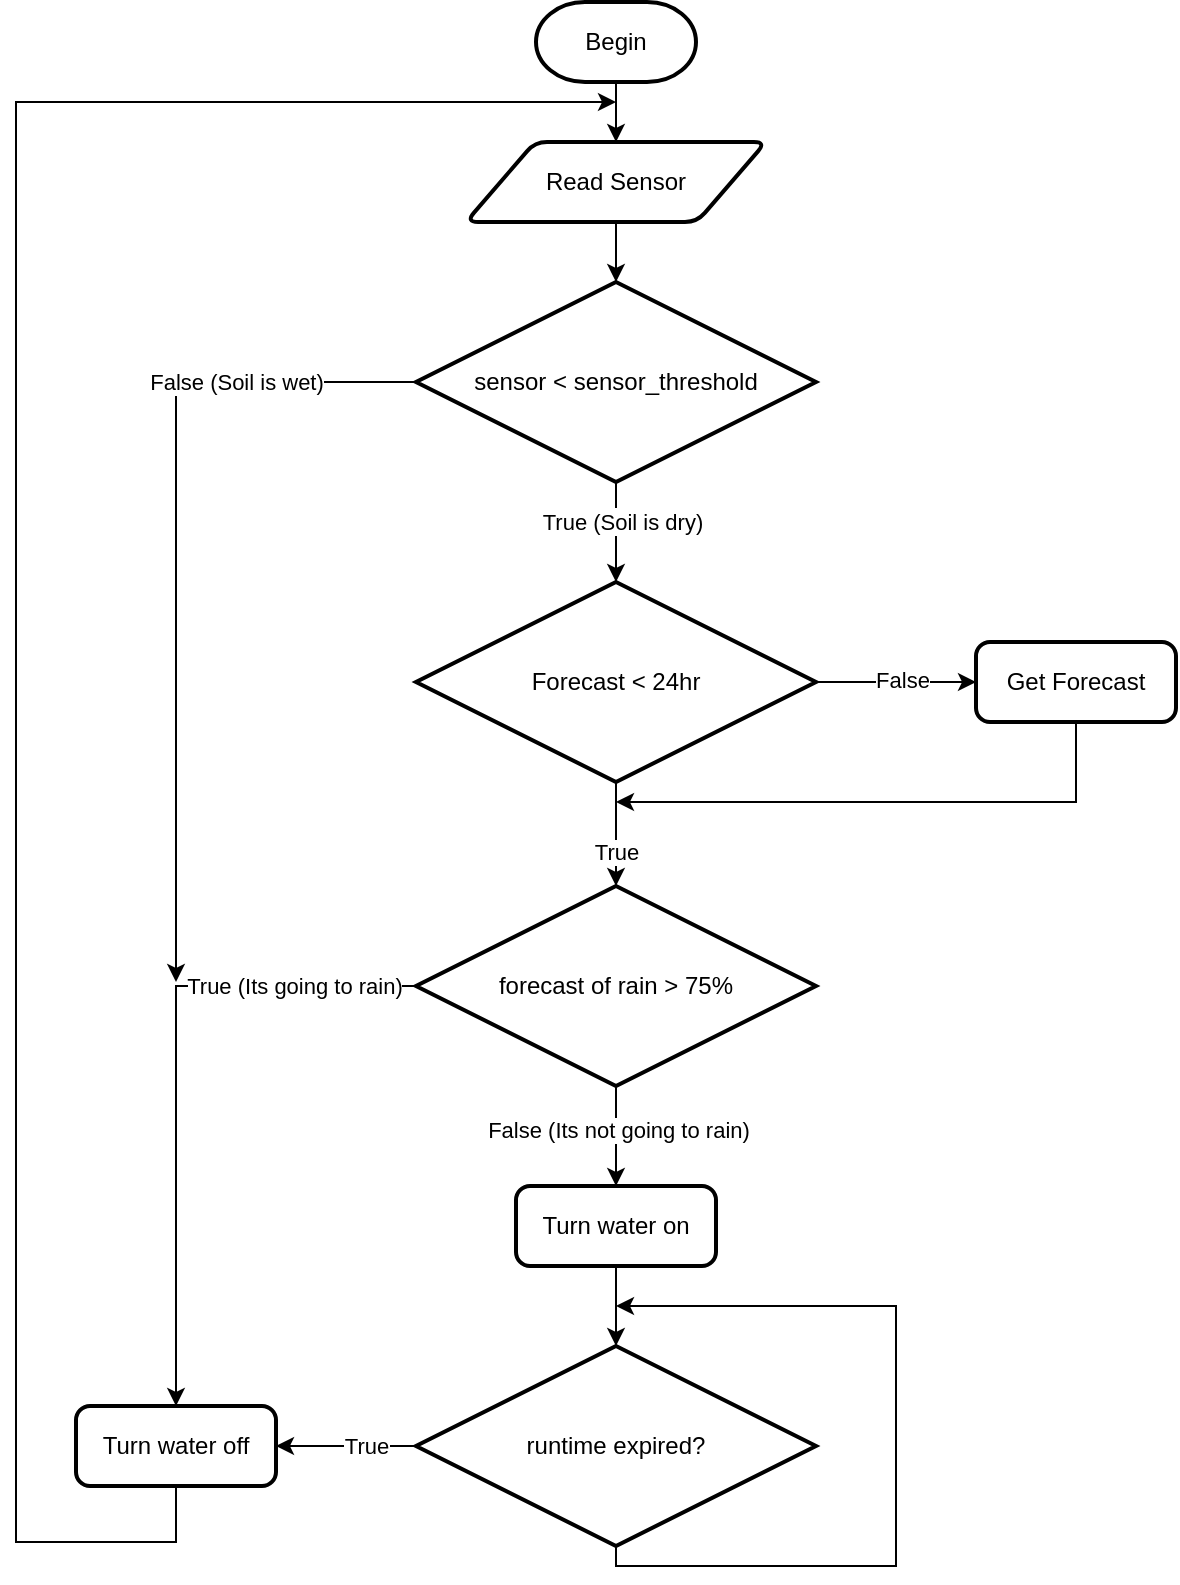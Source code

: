 <mxfile version="24.7.7">
  <diagram name="Page-1" id="aMH86atn_zBFC1dDe0J-">
    <mxGraphModel dx="1363" dy="883" grid="1" gridSize="10" guides="1" tooltips="1" connect="1" arrows="1" fold="1" page="1" pageScale="1" pageWidth="850" pageHeight="1100" math="0" shadow="0">
      <root>
        <mxCell id="0" />
        <mxCell id="1" parent="0" />
        <mxCell id="AhclVzLR4nrx0OqxUoMz-1" value="Begin" style="strokeWidth=2;html=1;shape=mxgraph.flowchart.terminator;whiteSpace=wrap;" vertex="1" parent="1">
          <mxGeometry x="420" y="120" width="80" height="40" as="geometry" />
        </mxCell>
        <mxCell id="AhclVzLR4nrx0OqxUoMz-2" value="Read Sensor" style="shape=parallelogram;html=1;strokeWidth=2;perimeter=parallelogramPerimeter;whiteSpace=wrap;rounded=1;arcSize=12;size=0.23;" vertex="1" parent="1">
          <mxGeometry x="385" y="190" width="150" height="40" as="geometry" />
        </mxCell>
        <mxCell id="AhclVzLR4nrx0OqxUoMz-3" value="sensor &amp;lt; sensor_threshold" style="strokeWidth=2;html=1;shape=mxgraph.flowchart.decision;whiteSpace=wrap;" vertex="1" parent="1">
          <mxGeometry x="360" y="260" width="200" height="100" as="geometry" />
        </mxCell>
        <mxCell id="AhclVzLR4nrx0OqxUoMz-4" value="Turn water on" style="rounded=1;whiteSpace=wrap;html=1;absoluteArcSize=1;arcSize=14;strokeWidth=2;" vertex="1" parent="1">
          <mxGeometry x="410" y="712" width="100" height="40" as="geometry" />
        </mxCell>
        <mxCell id="AhclVzLR4nrx0OqxUoMz-5" value="runtime expired?" style="strokeWidth=2;html=1;shape=mxgraph.flowchart.decision;whiteSpace=wrap;" vertex="1" parent="1">
          <mxGeometry x="360" y="792" width="200" height="100" as="geometry" />
        </mxCell>
        <mxCell id="AhclVzLR4nrx0OqxUoMz-6" value="Turn water off" style="rounded=1;whiteSpace=wrap;html=1;absoluteArcSize=1;arcSize=14;strokeWidth=2;" vertex="1" parent="1">
          <mxGeometry x="190" y="822" width="100" height="40" as="geometry" />
        </mxCell>
        <mxCell id="AhclVzLR4nrx0OqxUoMz-7" value="forecast of rain &amp;gt; 75%" style="strokeWidth=2;html=1;shape=mxgraph.flowchart.decision;whiteSpace=wrap;" vertex="1" parent="1">
          <mxGeometry x="360" y="562" width="200" height="100" as="geometry" />
        </mxCell>
        <mxCell id="AhclVzLR4nrx0OqxUoMz-8" value="" style="endArrow=classic;html=1;rounded=0;exitX=0.5;exitY=1;exitDx=0;exitDy=0;exitPerimeter=0;" edge="1" parent="1" source="AhclVzLR4nrx0OqxUoMz-3">
          <mxGeometry width="50" height="50" relative="1" as="geometry">
            <mxPoint x="400" y="510" as="sourcePoint" />
            <mxPoint x="460" y="410" as="targetPoint" />
          </mxGeometry>
        </mxCell>
        <mxCell id="AhclVzLR4nrx0OqxUoMz-9" value="Dry" style="edgeLabel;html=1;align=center;verticalAlign=middle;resizable=0;points=[];" vertex="1" connectable="0" parent="AhclVzLR4nrx0OqxUoMz-8">
          <mxGeometry x="-0.267" relative="1" as="geometry">
            <mxPoint as="offset" />
          </mxGeometry>
        </mxCell>
        <mxCell id="AhclVzLR4nrx0OqxUoMz-12" value="True (Soil is dry)" style="edgeLabel;html=1;align=center;verticalAlign=middle;resizable=0;points=[];" vertex="1" connectable="0" parent="AhclVzLR4nrx0OqxUoMz-8">
          <mxGeometry x="-0.228" y="3" relative="1" as="geometry">
            <mxPoint as="offset" />
          </mxGeometry>
        </mxCell>
        <mxCell id="AhclVzLR4nrx0OqxUoMz-10" value="" style="endArrow=classic;html=1;rounded=0;exitX=0;exitY=0.5;exitDx=0;exitDy=0;exitPerimeter=0;entryX=0.5;entryY=0;entryDx=0;entryDy=0;" edge="1" parent="1" source="AhclVzLR4nrx0OqxUoMz-7" target="AhclVzLR4nrx0OqxUoMz-6">
          <mxGeometry width="50" height="50" relative="1" as="geometry">
            <mxPoint x="400" y="672" as="sourcePoint" />
            <mxPoint x="450" y="622" as="targetPoint" />
            <Array as="points">
              <mxPoint x="240" y="612" />
            </Array>
          </mxGeometry>
        </mxCell>
        <mxCell id="AhclVzLR4nrx0OqxUoMz-11" value="True (Its going to rain)" style="edgeLabel;html=1;align=center;verticalAlign=middle;resizable=0;points=[];" vertex="1" connectable="0" parent="AhclVzLR4nrx0OqxUoMz-10">
          <mxGeometry x="-0.794" relative="1" as="geometry">
            <mxPoint x="-27" as="offset" />
          </mxGeometry>
        </mxCell>
        <mxCell id="AhclVzLR4nrx0OqxUoMz-13" value="" style="endArrow=classic;html=1;rounded=0;exitX=0;exitY=0.5;exitDx=0;exitDy=0;exitPerimeter=0;" edge="1" parent="1" source="AhclVzLR4nrx0OqxUoMz-3">
          <mxGeometry width="50" height="50" relative="1" as="geometry">
            <mxPoint x="400" y="380" as="sourcePoint" />
            <mxPoint x="240" y="610" as="targetPoint" />
            <Array as="points">
              <mxPoint x="240" y="310" />
            </Array>
          </mxGeometry>
        </mxCell>
        <mxCell id="AhclVzLR4nrx0OqxUoMz-14" value="False (Soil is wet)" style="edgeLabel;html=1;align=center;verticalAlign=middle;resizable=0;points=[];" vertex="1" connectable="0" parent="AhclVzLR4nrx0OqxUoMz-13">
          <mxGeometry x="-0.628" y="-1" relative="1" as="geometry">
            <mxPoint x="-12" y="1" as="offset" />
          </mxGeometry>
        </mxCell>
        <mxCell id="AhclVzLR4nrx0OqxUoMz-15" value="" style="endArrow=classic;html=1;rounded=0;exitX=0.5;exitY=1;exitDx=0;exitDy=0;exitPerimeter=0;entryX=0.5;entryY=0;entryDx=0;entryDy=0;" edge="1" parent="1" source="AhclVzLR4nrx0OqxUoMz-7" target="AhclVzLR4nrx0OqxUoMz-4">
          <mxGeometry width="50" height="50" relative="1" as="geometry">
            <mxPoint x="400" y="742" as="sourcePoint" />
            <mxPoint x="450" y="692" as="targetPoint" />
          </mxGeometry>
        </mxCell>
        <mxCell id="AhclVzLR4nrx0OqxUoMz-16" value="False (Its not going to rain)" style="edgeLabel;html=1;align=center;verticalAlign=middle;resizable=0;points=[];" vertex="1" connectable="0" parent="AhclVzLR4nrx0OqxUoMz-15">
          <mxGeometry x="-0.137" y="1" relative="1" as="geometry">
            <mxPoint as="offset" />
          </mxGeometry>
        </mxCell>
        <mxCell id="AhclVzLR4nrx0OqxUoMz-17" value="" style="endArrow=classic;html=1;rounded=0;exitX=0.5;exitY=1;exitDx=0;exitDy=0;entryX=0.5;entryY=0;entryDx=0;entryDy=0;entryPerimeter=0;" edge="1" parent="1" source="AhclVzLR4nrx0OqxUoMz-4" target="AhclVzLR4nrx0OqxUoMz-5">
          <mxGeometry width="50" height="50" relative="1" as="geometry">
            <mxPoint x="400" y="742" as="sourcePoint" />
            <mxPoint x="450" y="692" as="targetPoint" />
          </mxGeometry>
        </mxCell>
        <mxCell id="AhclVzLR4nrx0OqxUoMz-18" value="" style="endArrow=classic;html=1;rounded=0;exitX=0;exitY=0.5;exitDx=0;exitDy=0;exitPerimeter=0;entryX=1;entryY=0.5;entryDx=0;entryDy=0;" edge="1" parent="1" source="AhclVzLR4nrx0OqxUoMz-5" target="AhclVzLR4nrx0OqxUoMz-6">
          <mxGeometry width="50" height="50" relative="1" as="geometry">
            <mxPoint x="400" y="742" as="sourcePoint" />
            <mxPoint x="450" y="692" as="targetPoint" />
          </mxGeometry>
        </mxCell>
        <mxCell id="AhclVzLR4nrx0OqxUoMz-19" value="True" style="edgeLabel;html=1;align=center;verticalAlign=middle;resizable=0;points=[];" vertex="1" connectable="0" parent="AhclVzLR4nrx0OqxUoMz-18">
          <mxGeometry x="-0.269" relative="1" as="geometry">
            <mxPoint as="offset" />
          </mxGeometry>
        </mxCell>
        <mxCell id="AhclVzLR4nrx0OqxUoMz-20" value="" style="endArrow=classic;html=1;rounded=0;exitX=0.5;exitY=1;exitDx=0;exitDy=0;exitPerimeter=0;" edge="1" parent="1" source="AhclVzLR4nrx0OqxUoMz-5">
          <mxGeometry width="50" height="50" relative="1" as="geometry">
            <mxPoint x="400" y="742" as="sourcePoint" />
            <mxPoint x="460" y="772" as="targetPoint" />
            <Array as="points">
              <mxPoint x="460" y="902" />
              <mxPoint x="600" y="902" />
              <mxPoint x="600" y="772" />
            </Array>
          </mxGeometry>
        </mxCell>
        <mxCell id="AhclVzLR4nrx0OqxUoMz-21" value="" style="endArrow=classic;html=1;rounded=0;exitX=0.5;exitY=1;exitDx=0;exitDy=0;" edge="1" parent="1" source="AhclVzLR4nrx0OqxUoMz-2">
          <mxGeometry width="50" height="50" relative="1" as="geometry">
            <mxPoint x="400" y="310" as="sourcePoint" />
            <mxPoint x="460" y="260" as="targetPoint" />
          </mxGeometry>
        </mxCell>
        <mxCell id="AhclVzLR4nrx0OqxUoMz-22" value="" style="endArrow=classic;html=1;rounded=0;exitX=0.5;exitY=1;exitDx=0;exitDy=0;exitPerimeter=0;" edge="1" parent="1" source="AhclVzLR4nrx0OqxUoMz-1">
          <mxGeometry width="50" height="50" relative="1" as="geometry">
            <mxPoint x="400" y="310" as="sourcePoint" />
            <mxPoint x="460" y="190" as="targetPoint" />
          </mxGeometry>
        </mxCell>
        <mxCell id="AhclVzLR4nrx0OqxUoMz-23" value="" style="endArrow=classic;html=1;rounded=0;exitX=0.5;exitY=1;exitDx=0;exitDy=0;" edge="1" parent="1" source="AhclVzLR4nrx0OqxUoMz-6">
          <mxGeometry width="50" height="50" relative="1" as="geometry">
            <mxPoint x="400" y="460" as="sourcePoint" />
            <mxPoint x="460" y="170" as="targetPoint" />
            <Array as="points">
              <mxPoint x="240" y="890" />
              <mxPoint x="160" y="890" />
              <mxPoint x="160" y="720" />
              <mxPoint x="160" y="170" />
            </Array>
          </mxGeometry>
        </mxCell>
        <mxCell id="AhclVzLR4nrx0OqxUoMz-24" value="Forecast &amp;lt; 24hr" style="strokeWidth=2;html=1;shape=mxgraph.flowchart.decision;whiteSpace=wrap;" vertex="1" parent="1">
          <mxGeometry x="360" y="410" width="200" height="100" as="geometry" />
        </mxCell>
        <mxCell id="AhclVzLR4nrx0OqxUoMz-25" value="Get Forecast" style="rounded=1;whiteSpace=wrap;html=1;absoluteArcSize=1;arcSize=14;strokeWidth=2;" vertex="1" parent="1">
          <mxGeometry x="640" y="440" width="100" height="40" as="geometry" />
        </mxCell>
        <mxCell id="AhclVzLR4nrx0OqxUoMz-26" value="" style="endArrow=classic;html=1;rounded=0;exitX=0.5;exitY=1;exitDx=0;exitDy=0;exitPerimeter=0;entryX=0.5;entryY=0;entryDx=0;entryDy=0;entryPerimeter=0;" edge="1" parent="1" source="AhclVzLR4nrx0OqxUoMz-24" target="AhclVzLR4nrx0OqxUoMz-7">
          <mxGeometry width="50" height="50" relative="1" as="geometry">
            <mxPoint x="400" y="630" as="sourcePoint" />
            <mxPoint x="460" y="550" as="targetPoint" />
          </mxGeometry>
        </mxCell>
        <mxCell id="AhclVzLR4nrx0OqxUoMz-27" value="True" style="edgeLabel;html=1;align=center;verticalAlign=middle;resizable=0;points=[];" vertex="1" connectable="0" parent="AhclVzLR4nrx0OqxUoMz-26">
          <mxGeometry x="-0.125" relative="1" as="geometry">
            <mxPoint y="12" as="offset" />
          </mxGeometry>
        </mxCell>
        <mxCell id="AhclVzLR4nrx0OqxUoMz-28" value="" style="endArrow=classic;html=1;rounded=0;exitX=0.5;exitY=1;exitDx=0;exitDy=0;" edge="1" parent="1" source="AhclVzLR4nrx0OqxUoMz-25">
          <mxGeometry width="50" height="50" relative="1" as="geometry">
            <mxPoint x="400" y="630" as="sourcePoint" />
            <mxPoint x="460" y="520" as="targetPoint" />
            <Array as="points">
              <mxPoint x="690" y="520" />
            </Array>
          </mxGeometry>
        </mxCell>
        <mxCell id="AhclVzLR4nrx0OqxUoMz-29" value="" style="endArrow=classic;html=1;rounded=0;exitX=1;exitY=0.5;exitDx=0;exitDy=0;exitPerimeter=0;entryX=0;entryY=0.5;entryDx=0;entryDy=0;" edge="1" parent="1" source="AhclVzLR4nrx0OqxUoMz-24" target="AhclVzLR4nrx0OqxUoMz-25">
          <mxGeometry width="50" height="50" relative="1" as="geometry">
            <mxPoint x="400" y="630" as="sourcePoint" />
            <mxPoint x="450" y="580" as="targetPoint" />
          </mxGeometry>
        </mxCell>
        <mxCell id="AhclVzLR4nrx0OqxUoMz-30" value="False" style="edgeLabel;html=1;align=center;verticalAlign=middle;resizable=0;points=[];" vertex="1" connectable="0" parent="AhclVzLR4nrx0OqxUoMz-29">
          <mxGeometry x="0.062" y="2" relative="1" as="geometry">
            <mxPoint y="1" as="offset" />
          </mxGeometry>
        </mxCell>
      </root>
    </mxGraphModel>
  </diagram>
</mxfile>
